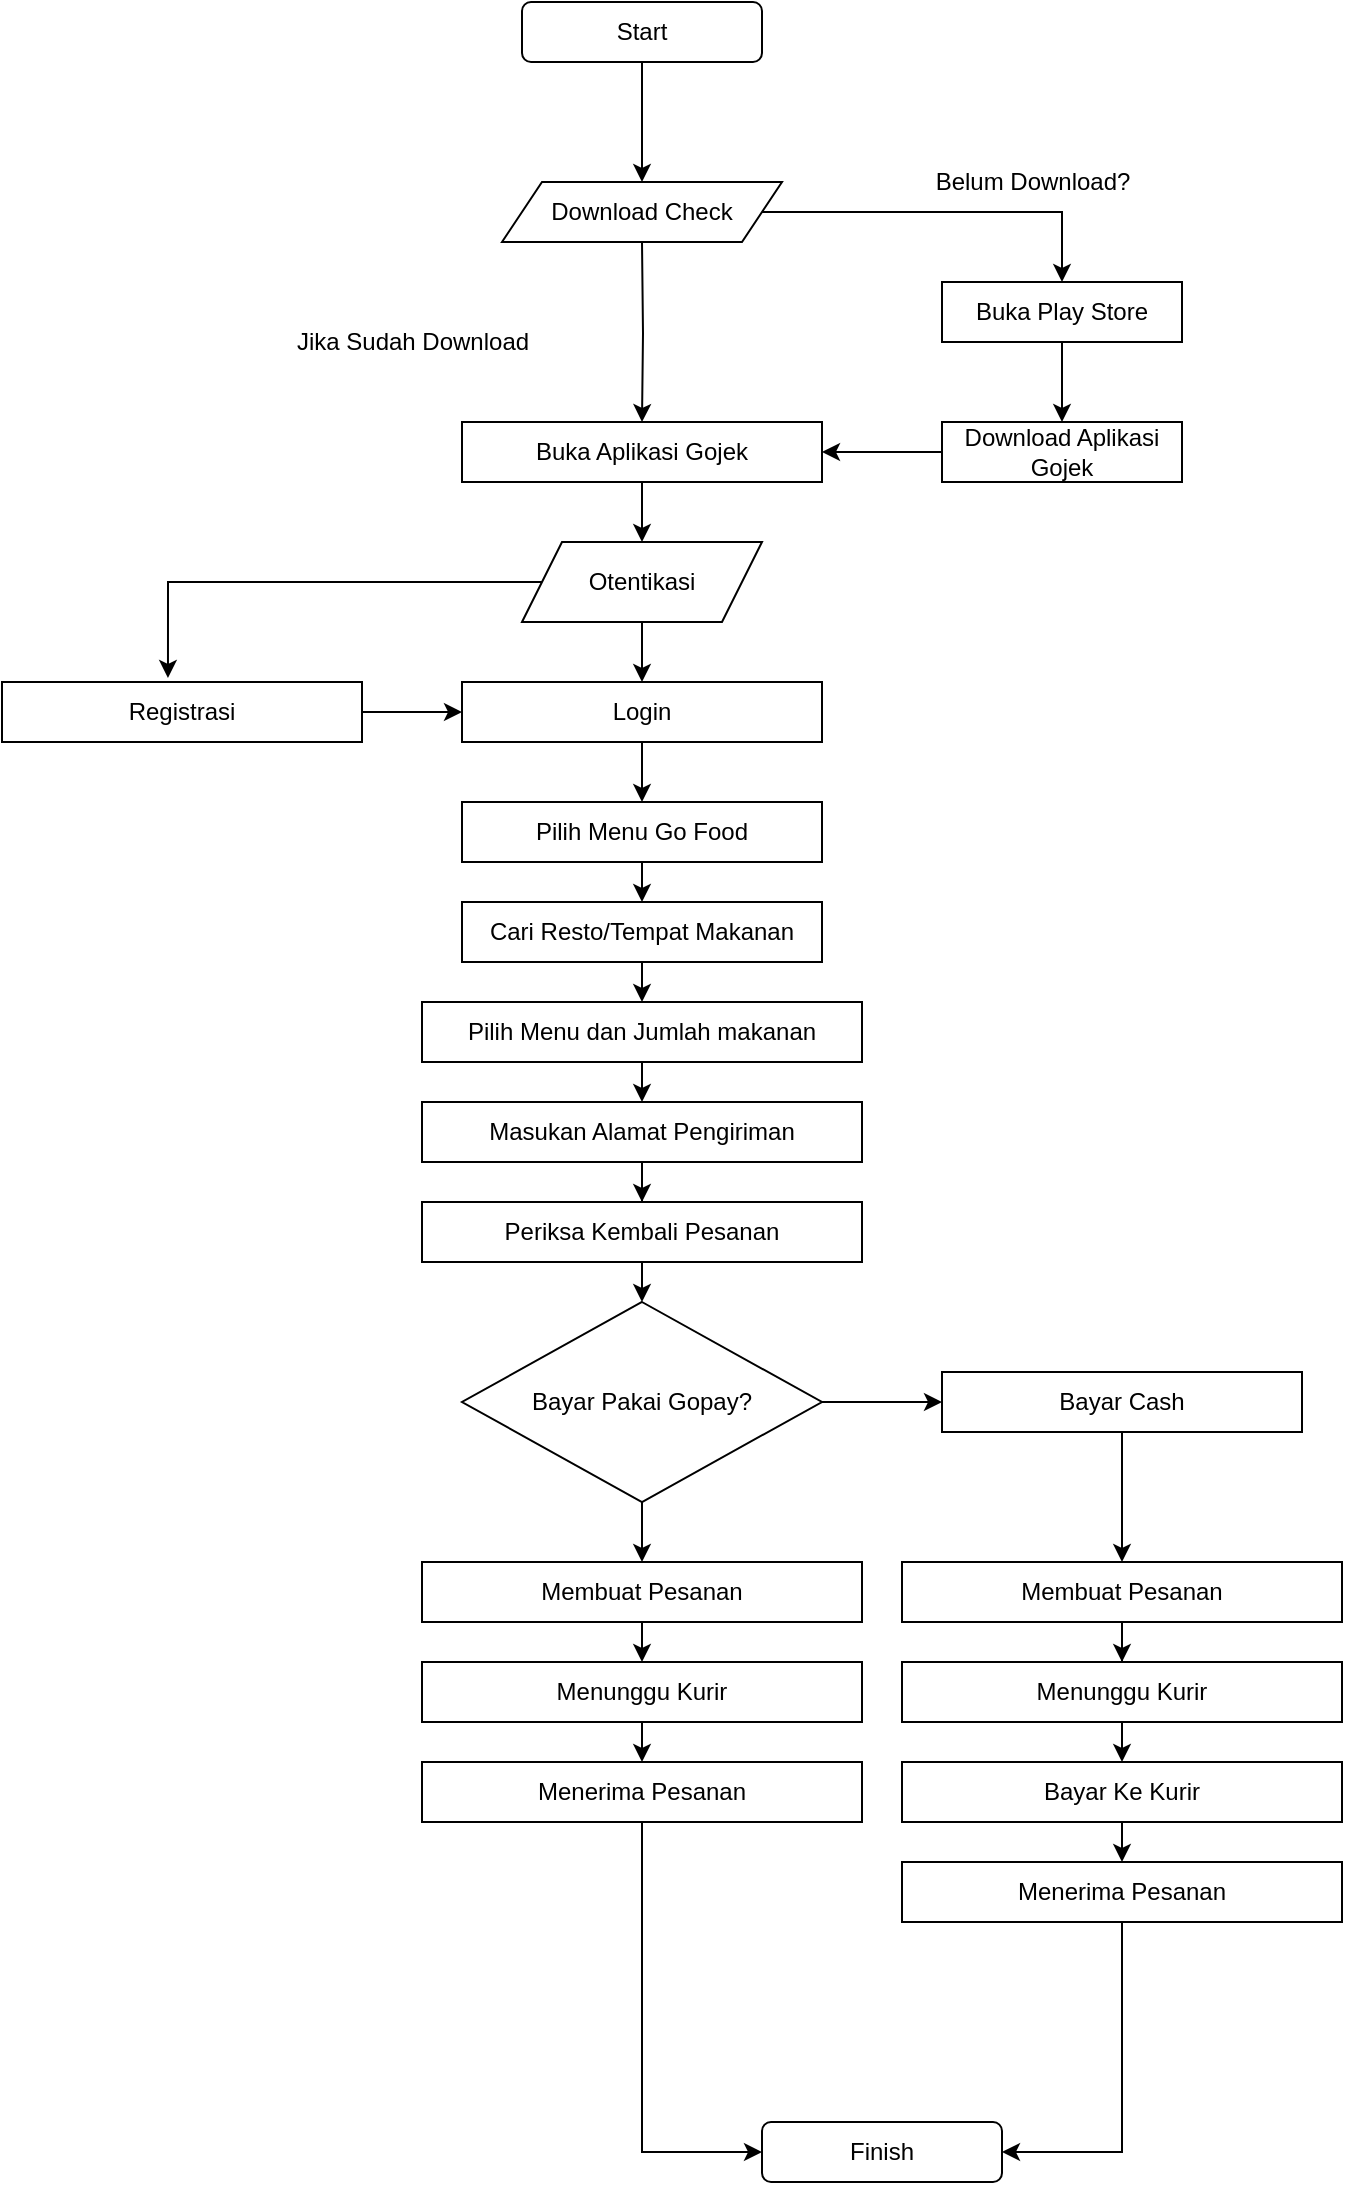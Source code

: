 <mxfile version="15.5.9" type="github">
  <diagram id="0KvYnWQQAFxINkN0dP19" name="Page-1">
    <mxGraphModel dx="2844" dy="1524" grid="1" gridSize="10" guides="1" tooltips="1" connect="1" arrows="1" fold="1" page="1" pageScale="1" pageWidth="850" pageHeight="1100" math="0" shadow="0">
      <root>
        <mxCell id="0" />
        <mxCell id="1" parent="0" />
        <mxCell id="_l61PSPyeLfWnxNzywPb-7" style="edgeStyle=orthogonalEdgeStyle;rounded=0;orthogonalLoop=1;jettySize=auto;html=1;exitX=0.5;exitY=1;exitDx=0;exitDy=0;" edge="1" parent="1" source="_l61PSPyeLfWnxNzywPb-2">
          <mxGeometry relative="1" as="geometry">
            <mxPoint x="400" y="190" as="targetPoint" />
          </mxGeometry>
        </mxCell>
        <mxCell id="_l61PSPyeLfWnxNzywPb-2" value="Start" style="rounded=1;whiteSpace=wrap;html=1;" vertex="1" parent="1">
          <mxGeometry x="340" y="100" width="120" height="30" as="geometry" />
        </mxCell>
        <mxCell id="_l61PSPyeLfWnxNzywPb-6" style="edgeStyle=orthogonalEdgeStyle;rounded=0;orthogonalLoop=1;jettySize=auto;html=1;exitX=0.5;exitY=1;exitDx=0;exitDy=0;" edge="1" parent="1" target="_l61PSPyeLfWnxNzywPb-5">
          <mxGeometry relative="1" as="geometry">
            <mxPoint x="400" y="220" as="sourcePoint" />
          </mxGeometry>
        </mxCell>
        <mxCell id="_l61PSPyeLfWnxNzywPb-8" style="edgeStyle=orthogonalEdgeStyle;rounded=0;orthogonalLoop=1;jettySize=auto;html=1;exitX=1;exitY=0.5;exitDx=0;exitDy=0;" edge="1" parent="1" source="_l61PSPyeLfWnxNzywPb-31">
          <mxGeometry relative="1" as="geometry">
            <mxPoint x="610" y="240" as="targetPoint" />
            <mxPoint x="490" y="215" as="sourcePoint" />
            <Array as="points">
              <mxPoint x="610" y="205" />
            </Array>
          </mxGeometry>
        </mxCell>
        <mxCell id="_l61PSPyeLfWnxNzywPb-21" style="edgeStyle=orthogonalEdgeStyle;rounded=0;orthogonalLoop=1;jettySize=auto;html=1;exitX=0.5;exitY=1;exitDx=0;exitDy=0;startArrow=none;" edge="1" parent="1" source="_l61PSPyeLfWnxNzywPb-33" target="_l61PSPyeLfWnxNzywPb-18">
          <mxGeometry relative="1" as="geometry" />
        </mxCell>
        <mxCell id="_l61PSPyeLfWnxNzywPb-24" style="edgeStyle=orthogonalEdgeStyle;rounded=0;orthogonalLoop=1;jettySize=auto;html=1;exitX=0.5;exitY=1;exitDx=0;exitDy=0;entryX=0.461;entryY=-0.067;entryDx=0;entryDy=0;entryPerimeter=0;startArrow=none;" edge="1" parent="1" source="_l61PSPyeLfWnxNzywPb-33" target="_l61PSPyeLfWnxNzywPb-23">
          <mxGeometry relative="1" as="geometry">
            <Array as="points">
              <mxPoint x="400" y="390" />
              <mxPoint x="163" y="390" />
            </Array>
          </mxGeometry>
        </mxCell>
        <mxCell id="_l61PSPyeLfWnxNzywPb-36" value="" style="edgeStyle=orthogonalEdgeStyle;rounded=0;orthogonalLoop=1;jettySize=auto;html=1;" edge="1" parent="1" source="_l61PSPyeLfWnxNzywPb-5" target="_l61PSPyeLfWnxNzywPb-33">
          <mxGeometry relative="1" as="geometry" />
        </mxCell>
        <mxCell id="_l61PSPyeLfWnxNzywPb-5" value="Buka Aplikasi Gojek" style="rounded=0;whiteSpace=wrap;html=1;" vertex="1" parent="1">
          <mxGeometry x="310" y="310" width="180" height="30" as="geometry" />
        </mxCell>
        <mxCell id="_l61PSPyeLfWnxNzywPb-10" value="Jika Sudah Download" style="text;html=1;align=center;verticalAlign=middle;resizable=0;points=[];autosize=1;strokeColor=none;fillColor=none;" vertex="1" parent="1">
          <mxGeometry x="220" y="260" width="130" height="20" as="geometry" />
        </mxCell>
        <mxCell id="_l61PSPyeLfWnxNzywPb-11" value="Belum Download?" style="text;html=1;align=center;verticalAlign=middle;resizable=0;points=[];autosize=1;strokeColor=none;fillColor=none;" vertex="1" parent="1">
          <mxGeometry x="540" y="180" width="110" height="20" as="geometry" />
        </mxCell>
        <mxCell id="_l61PSPyeLfWnxNzywPb-16" style="edgeStyle=orthogonalEdgeStyle;rounded=0;orthogonalLoop=1;jettySize=auto;html=1;exitX=0.5;exitY=1;exitDx=0;exitDy=0;entryX=0.5;entryY=0;entryDx=0;entryDy=0;" edge="1" parent="1" source="_l61PSPyeLfWnxNzywPb-12" target="_l61PSPyeLfWnxNzywPb-15">
          <mxGeometry relative="1" as="geometry" />
        </mxCell>
        <mxCell id="_l61PSPyeLfWnxNzywPb-12" value="Buka Play Store" style="rounded=0;whiteSpace=wrap;html=1;" vertex="1" parent="1">
          <mxGeometry x="550" y="240" width="120" height="30" as="geometry" />
        </mxCell>
        <mxCell id="_l61PSPyeLfWnxNzywPb-17" style="edgeStyle=orthogonalEdgeStyle;rounded=0;orthogonalLoop=1;jettySize=auto;html=1;exitX=0;exitY=0.5;exitDx=0;exitDy=0;entryX=1;entryY=0.5;entryDx=0;entryDy=0;" edge="1" parent="1" source="_l61PSPyeLfWnxNzywPb-15" target="_l61PSPyeLfWnxNzywPb-5">
          <mxGeometry relative="1" as="geometry" />
        </mxCell>
        <mxCell id="_l61PSPyeLfWnxNzywPb-15" value="Download Aplikasi Gojek" style="rounded=0;whiteSpace=wrap;html=1;" vertex="1" parent="1">
          <mxGeometry x="550" y="310" width="120" height="30" as="geometry" />
        </mxCell>
        <mxCell id="_l61PSPyeLfWnxNzywPb-27" style="edgeStyle=orthogonalEdgeStyle;rounded=0;orthogonalLoop=1;jettySize=auto;html=1;exitX=0.5;exitY=1;exitDx=0;exitDy=0;entryX=0.5;entryY=0;entryDx=0;entryDy=0;" edge="1" parent="1" source="_l61PSPyeLfWnxNzywPb-18" target="_l61PSPyeLfWnxNzywPb-26">
          <mxGeometry relative="1" as="geometry" />
        </mxCell>
        <mxCell id="_l61PSPyeLfWnxNzywPb-18" value="Login" style="rounded=0;whiteSpace=wrap;html=1;" vertex="1" parent="1">
          <mxGeometry x="310" y="440" width="180" height="30" as="geometry" />
        </mxCell>
        <mxCell id="_l61PSPyeLfWnxNzywPb-25" style="edgeStyle=orthogonalEdgeStyle;rounded=0;orthogonalLoop=1;jettySize=auto;html=1;entryX=0;entryY=0.5;entryDx=0;entryDy=0;" edge="1" parent="1" source="_l61PSPyeLfWnxNzywPb-23" target="_l61PSPyeLfWnxNzywPb-18">
          <mxGeometry relative="1" as="geometry" />
        </mxCell>
        <mxCell id="_l61PSPyeLfWnxNzywPb-23" value="Registrasi" style="rounded=0;whiteSpace=wrap;html=1;" vertex="1" parent="1">
          <mxGeometry x="80" y="440" width="180" height="30" as="geometry" />
        </mxCell>
        <mxCell id="_l61PSPyeLfWnxNzywPb-29" style="edgeStyle=orthogonalEdgeStyle;rounded=0;orthogonalLoop=1;jettySize=auto;html=1;exitX=0.5;exitY=1;exitDx=0;exitDy=0;entryX=0.5;entryY=0;entryDx=0;entryDy=0;" edge="1" parent="1" source="_l61PSPyeLfWnxNzywPb-26" target="_l61PSPyeLfWnxNzywPb-28">
          <mxGeometry relative="1" as="geometry" />
        </mxCell>
        <mxCell id="_l61PSPyeLfWnxNzywPb-26" value="Pilih Menu Go Food" style="rounded=0;whiteSpace=wrap;html=1;" vertex="1" parent="1">
          <mxGeometry x="310" y="500" width="180" height="30" as="geometry" />
        </mxCell>
        <mxCell id="_l61PSPyeLfWnxNzywPb-37" style="edgeStyle=orthogonalEdgeStyle;rounded=0;orthogonalLoop=1;jettySize=auto;html=1;exitX=0.5;exitY=1;exitDx=0;exitDy=0;entryX=0.5;entryY=0;entryDx=0;entryDy=0;" edge="1" parent="1" source="_l61PSPyeLfWnxNzywPb-28" target="_l61PSPyeLfWnxNzywPb-30">
          <mxGeometry relative="1" as="geometry" />
        </mxCell>
        <mxCell id="_l61PSPyeLfWnxNzywPb-28" value="Cari Resto/Tempat Makanan" style="rounded=0;whiteSpace=wrap;html=1;" vertex="1" parent="1">
          <mxGeometry x="310" y="550" width="180" height="30" as="geometry" />
        </mxCell>
        <mxCell id="_l61PSPyeLfWnxNzywPb-41" style="edgeStyle=orthogonalEdgeStyle;rounded=0;orthogonalLoop=1;jettySize=auto;html=1;exitX=0.5;exitY=1;exitDx=0;exitDy=0;entryX=0.5;entryY=0;entryDx=0;entryDy=0;" edge="1" parent="1" source="_l61PSPyeLfWnxNzywPb-30" target="_l61PSPyeLfWnxNzywPb-38">
          <mxGeometry relative="1" as="geometry" />
        </mxCell>
        <mxCell id="_l61PSPyeLfWnxNzywPb-30" value="Pilih Menu dan Jumlah makanan" style="rounded=0;whiteSpace=wrap;html=1;" vertex="1" parent="1">
          <mxGeometry x="290" y="600" width="220" height="30" as="geometry" />
        </mxCell>
        <mxCell id="_l61PSPyeLfWnxNzywPb-31" value="Download Check" style="shape=parallelogram;perimeter=parallelogramPerimeter;whiteSpace=wrap;html=1;fixedSize=1;" vertex="1" parent="1">
          <mxGeometry x="330" y="190" width="140" height="30" as="geometry" />
        </mxCell>
        <mxCell id="_l61PSPyeLfWnxNzywPb-33" value="Otentikasi" style="shape=parallelogram;perimeter=parallelogramPerimeter;whiteSpace=wrap;html=1;fixedSize=1;" vertex="1" parent="1">
          <mxGeometry x="340" y="370" width="120" height="40" as="geometry" />
        </mxCell>
        <mxCell id="_l61PSPyeLfWnxNzywPb-43" value="" style="edgeStyle=orthogonalEdgeStyle;rounded=0;orthogonalLoop=1;jettySize=auto;html=1;" edge="1" parent="1" source="_l61PSPyeLfWnxNzywPb-38" target="_l61PSPyeLfWnxNzywPb-42">
          <mxGeometry relative="1" as="geometry" />
        </mxCell>
        <mxCell id="_l61PSPyeLfWnxNzywPb-38" value="Masukan Alamat Pengiriman" style="rounded=0;whiteSpace=wrap;html=1;" vertex="1" parent="1">
          <mxGeometry x="290" y="650" width="220" height="30" as="geometry" />
        </mxCell>
        <mxCell id="_l61PSPyeLfWnxNzywPb-45" style="edgeStyle=orthogonalEdgeStyle;rounded=0;orthogonalLoop=1;jettySize=auto;html=1;exitX=0.5;exitY=1;exitDx=0;exitDy=0;entryX=0.5;entryY=0;entryDx=0;entryDy=0;" edge="1" parent="1" source="_l61PSPyeLfWnxNzywPb-42" target="_l61PSPyeLfWnxNzywPb-44">
          <mxGeometry relative="1" as="geometry" />
        </mxCell>
        <mxCell id="_l61PSPyeLfWnxNzywPb-42" value="Periksa Kembali Pesanan" style="rounded=0;whiteSpace=wrap;html=1;" vertex="1" parent="1">
          <mxGeometry x="290" y="700" width="220" height="30" as="geometry" />
        </mxCell>
        <mxCell id="_l61PSPyeLfWnxNzywPb-47" style="edgeStyle=orthogonalEdgeStyle;rounded=0;orthogonalLoop=1;jettySize=auto;html=1;exitX=1;exitY=0.5;exitDx=0;exitDy=0;entryX=0;entryY=0.5;entryDx=0;entryDy=0;" edge="1" parent="1" source="_l61PSPyeLfWnxNzywPb-44" target="_l61PSPyeLfWnxNzywPb-46">
          <mxGeometry relative="1" as="geometry" />
        </mxCell>
        <mxCell id="_l61PSPyeLfWnxNzywPb-58" style="edgeStyle=orthogonalEdgeStyle;rounded=0;orthogonalLoop=1;jettySize=auto;html=1;exitX=0.5;exitY=1;exitDx=0;exitDy=0;entryX=0.5;entryY=0;entryDx=0;entryDy=0;" edge="1" parent="1" source="_l61PSPyeLfWnxNzywPb-44" target="_l61PSPyeLfWnxNzywPb-49">
          <mxGeometry relative="1" as="geometry" />
        </mxCell>
        <mxCell id="_l61PSPyeLfWnxNzywPb-44" value="Bayar Pakai Gopay?" style="rhombus;whiteSpace=wrap;html=1;" vertex="1" parent="1">
          <mxGeometry x="310" y="750" width="180" height="100" as="geometry" />
        </mxCell>
        <mxCell id="_l61PSPyeLfWnxNzywPb-57" style="edgeStyle=orthogonalEdgeStyle;rounded=0;orthogonalLoop=1;jettySize=auto;html=1;exitX=0.5;exitY=1;exitDx=0;exitDy=0;" edge="1" parent="1" source="_l61PSPyeLfWnxNzywPb-46" target="_l61PSPyeLfWnxNzywPb-50">
          <mxGeometry relative="1" as="geometry" />
        </mxCell>
        <mxCell id="_l61PSPyeLfWnxNzywPb-46" value="Bayar Cash" style="rounded=0;whiteSpace=wrap;html=1;" vertex="1" parent="1">
          <mxGeometry x="550" y="785" width="180" height="30" as="geometry" />
        </mxCell>
        <mxCell id="_l61PSPyeLfWnxNzywPb-48" style="edgeStyle=orthogonalEdgeStyle;rounded=0;orthogonalLoop=1;jettySize=auto;html=1;exitX=0.5;exitY=1;exitDx=0;exitDy=0;" edge="1" parent="1" source="_l61PSPyeLfWnxNzywPb-44" target="_l61PSPyeLfWnxNzywPb-44">
          <mxGeometry relative="1" as="geometry" />
        </mxCell>
        <mxCell id="_l61PSPyeLfWnxNzywPb-59" style="edgeStyle=orthogonalEdgeStyle;rounded=0;orthogonalLoop=1;jettySize=auto;html=1;exitX=0.5;exitY=1;exitDx=0;exitDy=0;entryX=0.5;entryY=0;entryDx=0;entryDy=0;" edge="1" parent="1" source="_l61PSPyeLfWnxNzywPb-49" target="_l61PSPyeLfWnxNzywPb-51">
          <mxGeometry relative="1" as="geometry" />
        </mxCell>
        <mxCell id="_l61PSPyeLfWnxNzywPb-49" value="Membuat Pesanan" style="rounded=0;whiteSpace=wrap;html=1;" vertex="1" parent="1">
          <mxGeometry x="290" y="880" width="220" height="30" as="geometry" />
        </mxCell>
        <mxCell id="_l61PSPyeLfWnxNzywPb-56" style="edgeStyle=orthogonalEdgeStyle;rounded=0;orthogonalLoop=1;jettySize=auto;html=1;exitX=0.5;exitY=1;exitDx=0;exitDy=0;" edge="1" parent="1" source="_l61PSPyeLfWnxNzywPb-50" target="_l61PSPyeLfWnxNzywPb-52">
          <mxGeometry relative="1" as="geometry" />
        </mxCell>
        <mxCell id="_l61PSPyeLfWnxNzywPb-50" value="Membuat Pesanan" style="rounded=0;whiteSpace=wrap;html=1;" vertex="1" parent="1">
          <mxGeometry x="530" y="880" width="220" height="30" as="geometry" />
        </mxCell>
        <mxCell id="_l61PSPyeLfWnxNzywPb-60" style="edgeStyle=orthogonalEdgeStyle;rounded=0;orthogonalLoop=1;jettySize=auto;html=1;exitX=0.5;exitY=1;exitDx=0;exitDy=0;entryX=0.5;entryY=0;entryDx=0;entryDy=0;" edge="1" parent="1" source="_l61PSPyeLfWnxNzywPb-51" target="_l61PSPyeLfWnxNzywPb-53">
          <mxGeometry relative="1" as="geometry" />
        </mxCell>
        <mxCell id="_l61PSPyeLfWnxNzywPb-51" value="Menunggu Kurir" style="rounded=0;whiteSpace=wrap;html=1;" vertex="1" parent="1">
          <mxGeometry x="290" y="930" width="220" height="30" as="geometry" />
        </mxCell>
        <mxCell id="_l61PSPyeLfWnxNzywPb-61" style="edgeStyle=orthogonalEdgeStyle;rounded=0;orthogonalLoop=1;jettySize=auto;html=1;exitX=0.5;exitY=1;exitDx=0;exitDy=0;entryX=0.5;entryY=0;entryDx=0;entryDy=0;" edge="1" parent="1" source="_l61PSPyeLfWnxNzywPb-52" target="_l61PSPyeLfWnxNzywPb-54">
          <mxGeometry relative="1" as="geometry" />
        </mxCell>
        <mxCell id="_l61PSPyeLfWnxNzywPb-52" value="Menunggu Kurir" style="rounded=0;whiteSpace=wrap;html=1;" vertex="1" parent="1">
          <mxGeometry x="530" y="930" width="220" height="30" as="geometry" />
        </mxCell>
        <mxCell id="_l61PSPyeLfWnxNzywPb-65" style="edgeStyle=orthogonalEdgeStyle;rounded=0;orthogonalLoop=1;jettySize=auto;html=1;exitX=0.5;exitY=1;exitDx=0;exitDy=0;entryX=0;entryY=0.5;entryDx=0;entryDy=0;" edge="1" parent="1" source="_l61PSPyeLfWnxNzywPb-53" target="_l61PSPyeLfWnxNzywPb-63">
          <mxGeometry relative="1" as="geometry" />
        </mxCell>
        <mxCell id="_l61PSPyeLfWnxNzywPb-53" value="Menerima Pesanan" style="rounded=0;whiteSpace=wrap;html=1;" vertex="1" parent="1">
          <mxGeometry x="290" y="980" width="220" height="30" as="geometry" />
        </mxCell>
        <mxCell id="_l61PSPyeLfWnxNzywPb-62" style="edgeStyle=orthogonalEdgeStyle;rounded=0;orthogonalLoop=1;jettySize=auto;html=1;exitX=0.5;exitY=1;exitDx=0;exitDy=0;entryX=0.5;entryY=0;entryDx=0;entryDy=0;" edge="1" parent="1" source="_l61PSPyeLfWnxNzywPb-54" target="_l61PSPyeLfWnxNzywPb-55">
          <mxGeometry relative="1" as="geometry" />
        </mxCell>
        <mxCell id="_l61PSPyeLfWnxNzywPb-54" value="Bayar Ke Kurir" style="rounded=0;whiteSpace=wrap;html=1;" vertex="1" parent="1">
          <mxGeometry x="530" y="980" width="220" height="30" as="geometry" />
        </mxCell>
        <mxCell id="_l61PSPyeLfWnxNzywPb-64" style="edgeStyle=orthogonalEdgeStyle;rounded=0;orthogonalLoop=1;jettySize=auto;html=1;exitX=0.5;exitY=1;exitDx=0;exitDy=0;entryX=1;entryY=0.5;entryDx=0;entryDy=0;" edge="1" parent="1" source="_l61PSPyeLfWnxNzywPb-55" target="_l61PSPyeLfWnxNzywPb-63">
          <mxGeometry relative="1" as="geometry" />
        </mxCell>
        <mxCell id="_l61PSPyeLfWnxNzywPb-55" value="Menerima Pesanan" style="rounded=0;whiteSpace=wrap;html=1;" vertex="1" parent="1">
          <mxGeometry x="530" y="1030" width="220" height="30" as="geometry" />
        </mxCell>
        <mxCell id="_l61PSPyeLfWnxNzywPb-63" value="Finish" style="rounded=1;whiteSpace=wrap;html=1;" vertex="1" parent="1">
          <mxGeometry x="460" y="1160" width="120" height="30" as="geometry" />
        </mxCell>
      </root>
    </mxGraphModel>
  </diagram>
</mxfile>
